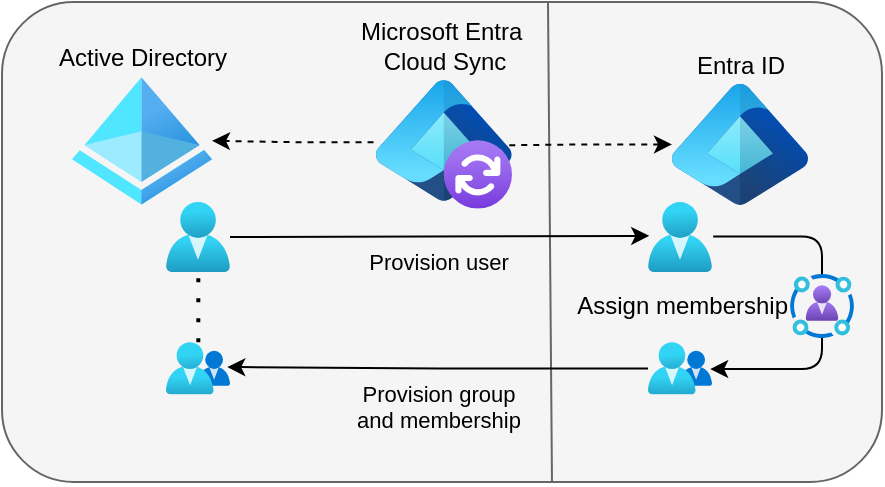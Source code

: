 <mxfile version="26.0.16" pages="2">
  <diagram name="Overview" id="TncWhp21zrwEl2nkjsIO">
    <mxGraphModel dx="574" dy="734" grid="1" gridSize="10" guides="1" tooltips="1" connect="1" arrows="1" fold="1" page="0" pageScale="1" pageWidth="850" pageHeight="1100" math="0" shadow="0">
      <root>
        <mxCell id="0" />
        <mxCell id="1" parent="0" />
        <mxCell id="jCku2v0iUtDvkf4PuK_t-19" value="" style="rounded=1;whiteSpace=wrap;html=1;fillColor=#F5F5F5;strokeColor=#666666;fontColor=#000000;" parent="1" vertex="1">
          <mxGeometry x="230" y="-90" width="440" height="240" as="geometry" />
        </mxCell>
        <mxCell id="jCku2v0iUtDvkf4PuK_t-20" value="" style="endArrow=none;html=1;rounded=0;fillColor=#f5f5f5;strokeColor=#666666;fontColor=#000000;" parent="1" edge="1">
          <mxGeometry width="50" height="50" relative="1" as="geometry">
            <mxPoint x="503" y="-90" as="sourcePoint" />
            <mxPoint x="505" y="150" as="targetPoint" />
          </mxGeometry>
        </mxCell>
        <mxCell id="jCku2v0iUtDvkf4PuK_t-2" value="Active Directory" style="image;aspect=fixed;html=1;points=[];align=center;fontSize=12;image=img/lib/azure2/identity/Azure_Active_Directory.svg;labelPosition=center;verticalLabelPosition=top;verticalAlign=bottom;labelBackgroundColor=none;fontColor=#000000;" parent="1" vertex="1">
          <mxGeometry x="265" y="-52.56" width="70" height="64" as="geometry" />
        </mxCell>
        <mxCell id="jCku2v0iUtDvkf4PuK_t-3" value="Microsoft Entra&amp;nbsp;&lt;div&gt;Cloud Sync&lt;/div&gt;" style="image;aspect=fixed;html=1;points=[];align=center;fontSize=12;image=img/lib/azure2/identity/Entra_Connect.svg;labelPosition=center;verticalLabelPosition=top;verticalAlign=bottom;labelBackgroundColor=none;fontColor=#000000;" parent="1" vertex="1">
          <mxGeometry x="417" y="-50.9" width="68" height="64.24" as="geometry" />
        </mxCell>
        <mxCell id="jCku2v0iUtDvkf4PuK_t-4" value="Entra ID" style="image;aspect=fixed;html=1;points=[];align=center;fontSize=12;image=img/lib/azure2/other/Entra_Identity.svg;labelPosition=center;verticalLabelPosition=top;verticalAlign=bottom;labelBackgroundColor=none;fontColor=#000000;" parent="1" vertex="1">
          <mxGeometry x="565" y="-49" width="68" height="60.44" as="geometry" />
        </mxCell>
        <mxCell id="jCku2v0iUtDvkf4PuK_t-5" value="" style="image;aspect=fixed;html=1;points=[];align=center;fontSize=12;image=img/lib/azure2/identity/Groups.svg;fontColor=#000000;" parent="1" vertex="1">
          <mxGeometry x="553" y="80" width="32" height="26.35" as="geometry" />
        </mxCell>
        <mxCell id="jCku2v0iUtDvkf4PuK_t-6" value="" style="image;aspect=fixed;html=1;points=[];align=center;fontSize=12;image=img/lib/azure2/identity/Groups.svg;imageBackground=none;fontColor=#000000;" parent="1" vertex="1">
          <mxGeometry x="312" y="80" width="32" height="26.35" as="geometry" />
        </mxCell>
        <mxCell id="jCku2v0iUtDvkf4PuK_t-7" style="edgeStyle=orthogonalEdgeStyle;rounded=0;orthogonalLoop=1;jettySize=auto;html=1;entryX=0.973;entryY=0.506;entryDx=0;entryDy=0;entryPerimeter=0;startArrow=classic;startFill=1;endArrow=none;dashed=1;fontColor=#000000;strokeColor=#000000;" parent="1" source="jCku2v0iUtDvkf4PuK_t-4" target="jCku2v0iUtDvkf4PuK_t-3" edge="1">
          <mxGeometry relative="1" as="geometry" />
        </mxCell>
        <mxCell id="jCku2v0iUtDvkf4PuK_t-8" style="edgeStyle=orthogonalEdgeStyle;rounded=0;orthogonalLoop=1;jettySize=auto;html=1;exitX=-0.018;exitY=0.483;exitDx=0;exitDy=0;exitPerimeter=0;dashed=1;fontColor=#000000;strokeColor=#000000;" parent="1" source="jCku2v0iUtDvkf4PuK_t-3" target="jCku2v0iUtDvkf4PuK_t-2" edge="1">
          <mxGeometry relative="1" as="geometry">
            <mxPoint x="505" y="598" as="targetPoint" />
          </mxGeometry>
        </mxCell>
        <mxCell id="jCku2v0iUtDvkf4PuK_t-9" value="Provision group&lt;div&gt;and membership&lt;/div&gt;" style="edgeStyle=orthogonalEdgeStyle;rounded=0;orthogonalLoop=1;jettySize=auto;html=1;entryX=0.957;entryY=0.475;entryDx=0;entryDy=0;entryPerimeter=0;labelPosition=center;verticalLabelPosition=bottom;align=center;verticalAlign=top;labelBackgroundColor=none;fontColor=#000000;strokeColor=#000000;" parent="1" source="jCku2v0iUtDvkf4PuK_t-5" target="jCku2v0iUtDvkf4PuK_t-6" edge="1">
          <mxGeometry x="-0.002" relative="1" as="geometry">
            <mxPoint as="offset" />
          </mxGeometry>
        </mxCell>
        <mxCell id="jCku2v0iUtDvkf4PuK_t-10" value="" style="image;aspect=fixed;html=1;points=[];align=center;fontSize=12;image=img/lib/azure2/identity/Users.svg;fontColor=#000000;" parent="1" vertex="1">
          <mxGeometry x="312" y="10" width="32" height="35.02" as="geometry" />
        </mxCell>
        <mxCell id="jCku2v0iUtDvkf4PuK_t-11" value="" style="image;aspect=fixed;html=1;points=[];align=center;fontSize=12;image=img/lib/azure2/identity/Users.svg;fontColor=#000000;" parent="1" vertex="1">
          <mxGeometry x="553" y="10.02" width="32" height="35" as="geometry" />
        </mxCell>
        <mxCell id="jCku2v0iUtDvkf4PuK_t-12" value="Provision user" style="edgeStyle=orthogonalEdgeStyle;rounded=0;orthogonalLoop=1;jettySize=auto;html=1;entryX=0.019;entryY=0.483;entryDx=0;entryDy=0;entryPerimeter=0;curved=1;labelPosition=center;verticalLabelPosition=bottom;align=center;verticalAlign=top;labelBackgroundColor=none;fontColor=#000000;strokeColor=#000000;" parent="1" source="jCku2v0iUtDvkf4PuK_t-10" target="jCku2v0iUtDvkf4PuK_t-11" edge="1">
          <mxGeometry relative="1" as="geometry">
            <mxPoint as="offset" />
          </mxGeometry>
        </mxCell>
        <mxCell id="jCku2v0iUtDvkf4PuK_t-22" value="" style="endArrow=none;dashed=1;html=1;dashPattern=1 4;strokeWidth=2;rounded=0;entryX=0.505;entryY=0.959;entryDx=0;entryDy=0;entryPerimeter=0;exitX=0.505;exitY=0.006;exitDx=0;exitDy=0;exitPerimeter=0;fontColor=#000000;labelBackgroundColor=none;strokeColor=#000000;" parent="1" source="jCku2v0iUtDvkf4PuK_t-6" target="jCku2v0iUtDvkf4PuK_t-10" edge="1">
          <mxGeometry width="50" height="50" relative="1" as="geometry">
            <mxPoint x="400" y="150" as="sourcePoint" />
            <mxPoint x="450" y="100" as="targetPoint" />
          </mxGeometry>
        </mxCell>
        <mxCell id="jCku2v0iUtDvkf4PuK_t-26" style="edgeStyle=orthogonalEdgeStyle;rounded=1;orthogonalLoop=1;jettySize=auto;html=1;entryX=0.971;entryY=0.513;entryDx=0;entryDy=0;entryPerimeter=0;curved=0;exitX=1.018;exitY=0.493;exitDx=0;exitDy=0;exitPerimeter=0;fontColor=#000000;strokeColor=#000000;" parent="1" source="jCku2v0iUtDvkf4PuK_t-11" target="jCku2v0iUtDvkf4PuK_t-5" edge="1">
          <mxGeometry relative="1" as="geometry">
            <Array as="points">
              <mxPoint x="640" y="27" />
              <mxPoint x="640" y="94" />
            </Array>
          </mxGeometry>
        </mxCell>
        <mxCell id="jCku2v0iUtDvkf4PuK_t-24" value="Assign membership" style="image;aspect=fixed;html=1;points=[];align=right;fontSize=12;image=img/lib/azure2/identity/Identity_Governance.svg;imageBackground=#F5F5F5;perimeterSpacing=0;imageBorder=none;strokeWidth=5;labelBackgroundColor=none;labelPosition=left;verticalLabelPosition=middle;verticalAlign=middle;fontColor=#000000;" parent="1" vertex="1">
          <mxGeometry x="624" y="46.0" width="32" height="32" as="geometry" />
        </mxCell>
      </root>
    </mxGraphModel>
  </diagram>
  <diagram name="NestingGroups" id="0XVVdkxGCwB3FT4kABHc">
    <mxGraphModel dx="574" dy="734" grid="1" gridSize="10" guides="1" tooltips="1" connect="1" arrows="1" fold="1" page="0" pageScale="1" pageWidth="850" pageHeight="1100" math="0" shadow="0">
      <root>
        <mxCell id="K-GjmienN4ryBvlOAA10-0" />
        <mxCell id="K-GjmienN4ryBvlOAA10-1" parent="K-GjmienN4ryBvlOAA10-0" />
        <mxCell id="K-GjmienN4ryBvlOAA10-2" value="" style="rounded=1;whiteSpace=wrap;html=1;fillColor=#F5F5F5;strokeColor=#666666;fontColor=#000000;" parent="K-GjmienN4ryBvlOAA10-1" vertex="1">
          <mxGeometry x="130" y="-90" width="490" height="240" as="geometry" />
        </mxCell>
        <mxCell id="K-GjmienN4ryBvlOAA10-3" value="" style="endArrow=none;html=1;rounded=0;fillColor=#f5f5f5;strokeColor=#666666;fontColor=#000000;" parent="K-GjmienN4ryBvlOAA10-1" edge="1">
          <mxGeometry width="50" height="50" relative="1" as="geometry">
            <mxPoint x="503" y="-90" as="sourcePoint" />
            <mxPoint x="505" y="150" as="targetPoint" />
          </mxGeometry>
        </mxCell>
        <mxCell id="K-GjmienN4ryBvlOAA10-4" value="Active Directory" style="image;aspect=fixed;html=1;points=[];align=center;fontSize=12;image=img/lib/azure2/identity/Azure_Active_Directory.svg;labelPosition=center;verticalLabelPosition=top;verticalAlign=bottom;labelBackgroundColor=none;fontColor=#000000;" parent="K-GjmienN4ryBvlOAA10-1" vertex="1">
          <mxGeometry x="265" y="-52.56" width="70" height="64" as="geometry" />
        </mxCell>
        <mxCell id="K-GjmienN4ryBvlOAA10-5" value="Microsoft Entra&amp;nbsp;&lt;div&gt;Cloud Sync&lt;/div&gt;" style="image;aspect=fixed;html=1;points=[];align=center;fontSize=12;image=img/lib/azure2/identity/Entra_Connect.svg;labelPosition=center;verticalLabelPosition=top;verticalAlign=bottom;labelBackgroundColor=none;fontColor=#000000;" parent="K-GjmienN4ryBvlOAA10-1" vertex="1">
          <mxGeometry x="417" y="-50.9" width="68" height="64.24" as="geometry" />
        </mxCell>
        <mxCell id="K-GjmienN4ryBvlOAA10-6" value="Entra ID" style="image;aspect=fixed;html=1;points=[];align=center;fontSize=12;image=img/lib/azure2/other/Entra_Identity.svg;labelPosition=center;verticalLabelPosition=top;verticalAlign=bottom;labelBackgroundColor=none;fontColor=#000000;" parent="K-GjmienN4ryBvlOAA10-1" vertex="1">
          <mxGeometry x="530" y="-49" width="68" height="60.44" as="geometry" />
        </mxCell>
        <mxCell id="K-GjmienN4ryBvlOAA10-7" value="Security group" style="image;aspect=fixed;html=1;points=[];align=center;fontSize=12;image=img/lib/azure2/identity/Groups.svg;fontColor=#000000;labelBackgroundColor=none;labelPosition=center;verticalLabelPosition=top;verticalAlign=bottom;" parent="K-GjmienN4ryBvlOAA10-1" vertex="1">
          <mxGeometry x="530" y="29" width="32" height="26.35" as="geometry" />
        </mxCell>
        <mxCell id="K-GjmienN4ryBvlOAA10-8" value="Universal security&amp;nbsp;&lt;span style=&quot;background-color: transparent;&quot;&gt;group&lt;/span&gt;" style="image;aspect=fixed;html=1;points=[];align=center;fontSize=12;image=img/lib/azure2/identity/Groups.svg;imageBackground=none;fontColor=#000000;labelBackgroundColor=none;labelPosition=center;verticalLabelPosition=top;verticalAlign=bottom;" parent="K-GjmienN4ryBvlOAA10-1" vertex="1">
          <mxGeometry x="313.5" y="29" width="32" height="26.35" as="geometry" />
        </mxCell>
        <mxCell id="K-GjmienN4ryBvlOAA10-9" style="edgeStyle=orthogonalEdgeStyle;rounded=0;orthogonalLoop=1;jettySize=auto;html=1;entryX=0.973;entryY=0.506;entryDx=0;entryDy=0;entryPerimeter=0;startArrow=classic;startFill=1;endArrow=none;dashed=1;fontColor=#000000;strokeColor=#000000;" parent="K-GjmienN4ryBvlOAA10-1" source="K-GjmienN4ryBvlOAA10-6" target="K-GjmienN4ryBvlOAA10-5" edge="1">
          <mxGeometry relative="1" as="geometry" />
        </mxCell>
        <mxCell id="K-GjmienN4ryBvlOAA10-10" style="edgeStyle=orthogonalEdgeStyle;rounded=0;orthogonalLoop=1;jettySize=auto;html=1;exitX=-0.018;exitY=0.483;exitDx=0;exitDy=0;exitPerimeter=0;dashed=1;fontColor=#000000;strokeColor=#000000;" parent="K-GjmienN4ryBvlOAA10-1" source="K-GjmienN4ryBvlOAA10-5" target="K-GjmienN4ryBvlOAA10-4" edge="1">
          <mxGeometry relative="1" as="geometry">
            <mxPoint x="505" y="598" as="targetPoint" />
          </mxGeometry>
        </mxCell>
        <mxCell id="K-GjmienN4ryBvlOAA10-11" value="Provision group&lt;div&gt;and membership&lt;/div&gt;" style="edgeStyle=orthogonalEdgeStyle;rounded=0;orthogonalLoop=1;jettySize=auto;html=1;entryX=0.957;entryY=0.475;entryDx=0;entryDy=0;entryPerimeter=0;labelPosition=center;verticalLabelPosition=bottom;align=center;verticalAlign=top;labelBackgroundColor=none;fontColor=#000000;strokeColor=#000000;" parent="K-GjmienN4ryBvlOAA10-1" source="K-GjmienN4ryBvlOAA10-7" target="K-GjmienN4ryBvlOAA10-8" edge="1">
          <mxGeometry x="-0.002" relative="1" as="geometry">
            <mxPoint as="offset" />
          </mxGeometry>
        </mxCell>
        <mxCell id="3vRnnLs7MITZtSyyovZP-0" value="Existing universal&amp;nbsp;&lt;div&gt;security group&lt;/div&gt;" style="image;aspect=fixed;html=1;points=[];align=center;fontSize=12;image=img/lib/azure2/identity/Groups.svg;imageBackground=none;fontColor=#000000;labelBackgroundColor=none;" parent="K-GjmienN4ryBvlOAA10-1" vertex="1">
          <mxGeometry x="277.5" y="80" width="32" height="26.35" as="geometry" />
        </mxCell>
        <mxCell id="3CuglJ7l3-IRo3a3RrLy-0" value="Member of" style="edgeStyle=orthogonalEdgeStyle;rounded=1;orthogonalLoop=1;jettySize=auto;html=1;entryX=1.016;entryY=0.455;entryDx=0;entryDy=0;entryPerimeter=0;exitX=0.496;exitY=1.022;exitDx=0;exitDy=0;exitPerimeter=0;strokeColor=#000000;labelBackgroundColor=none;fontColor=#000000;labelPosition=left;verticalLabelPosition=middle;align=right;verticalAlign=middle;dashed=1;dashPattern=1 4;curved=0;" parent="K-GjmienN4ryBvlOAA10-1" source="K-GjmienN4ryBvlOAA10-8" target="3vRnnLs7MITZtSyyovZP-0" edge="1">
          <mxGeometry x="-0.451" y="61" relative="1" as="geometry">
            <Array as="points">
              <mxPoint x="329" y="92" />
            </Array>
            <mxPoint as="offset" />
          </mxGeometry>
        </mxCell>
        <mxCell id="7CxVjZ2MxaEnmGtr_wRw-0" value="" style="endArrow=none;html=1;rounded=0;fillColor=#f5f5f5;strokeColor=#666666;fontColor=#000000;" parent="K-GjmienN4ryBvlOAA10-1" edge="1">
          <mxGeometry width="50" height="50" relative="1" as="geometry">
            <mxPoint x="240" y="-90" as="sourcePoint" />
            <mxPoint x="242" y="150" as="targetPoint" />
          </mxGeometry>
        </mxCell>
        <mxCell id="7CxVjZ2MxaEnmGtr_wRw-1" value="Active Directory&lt;div&gt;based app&lt;/div&gt;" style="image;aspect=fixed;html=1;points=[];align=center;fontSize=12;image=img/lib/azure2/identity/Enterprise_Applications.svg;labelPosition=center;verticalLabelPosition=top;verticalAlign=bottom;labelBackgroundColor=none;fontColor=#000000;" parent="K-GjmienN4ryBvlOAA10-1" vertex="1">
          <mxGeometry x="160" y="-49" width="64" height="64" as="geometry" />
        </mxCell>
        <mxCell id="7CxVjZ2MxaEnmGtr_wRw-4" value="Kerberos or&amp;nbsp;&lt;div&gt;LDAP check&lt;/div&gt;" style="edgeStyle=orthogonalEdgeStyle;rounded=1;orthogonalLoop=1;jettySize=auto;html=1;entryX=0.44;entryY=0.72;entryDx=0;entryDy=0;entryPerimeter=0;strokeColor=#000000;labelBackgroundColor=none;fontColor=#000000;curved=0;" parent="K-GjmienN4ryBvlOAA10-1" source="7CxVjZ2MxaEnmGtr_wRw-1" target="SufDYpGvLniJf4Ohv5bH-1" edge="1">
          <mxGeometry x="0.276" y="-27" relative="1" as="geometry">
            <Array as="points">
              <mxPoint x="192" y="65" />
              <mxPoint x="220" y="65" />
            </Array>
            <mxPoint x="-22" y="-12" as="offset" />
          </mxGeometry>
        </mxCell>
        <mxCell id="SufDYpGvLniJf4Ohv5bH-2" style="edgeStyle=orthogonalEdgeStyle;rounded=1;orthogonalLoop=1;jettySize=auto;html=1;strokeColor=#000000;curved=0;" edge="1" parent="K-GjmienN4ryBvlOAA10-1" source="SufDYpGvLniJf4Ohv5bH-1" target="K-GjmienN4ryBvlOAA10-8">
          <mxGeometry relative="1" as="geometry">
            <Array as="points">
              <mxPoint x="220" y="42" />
            </Array>
          </mxGeometry>
        </mxCell>
        <mxCell id="SufDYpGvLniJf4Ohv5bH-1" value="" style="shape=waypoint;sketch=0;fillStyle=solid;size=6;pointerEvents=1;points=[];fillColor=none;resizable=0;rotatable=0;perimeter=centerPerimeter;snapToPoint=1;strokeColor=#000000;" vertex="1" parent="K-GjmienN4ryBvlOAA10-1">
          <mxGeometry x="210" y="55.35" width="20" height="20" as="geometry" />
        </mxCell>
        <mxCell id="SufDYpGvLniJf4Ohv5bH-3" style="edgeStyle=orthogonalEdgeStyle;rounded=1;orthogonalLoop=1;jettySize=auto;html=1;entryX=0.003;entryY=0.531;entryDx=0;entryDy=0;entryPerimeter=0;strokeColor=#000000;curved=0;" edge="1" parent="K-GjmienN4ryBvlOAA10-1" source="SufDYpGvLniJf4Ohv5bH-1" target="3vRnnLs7MITZtSyyovZP-0">
          <mxGeometry relative="1" as="geometry">
            <Array as="points">
              <mxPoint x="220" y="94" />
            </Array>
          </mxGeometry>
        </mxCell>
      </root>
    </mxGraphModel>
  </diagram>
</mxfile>
